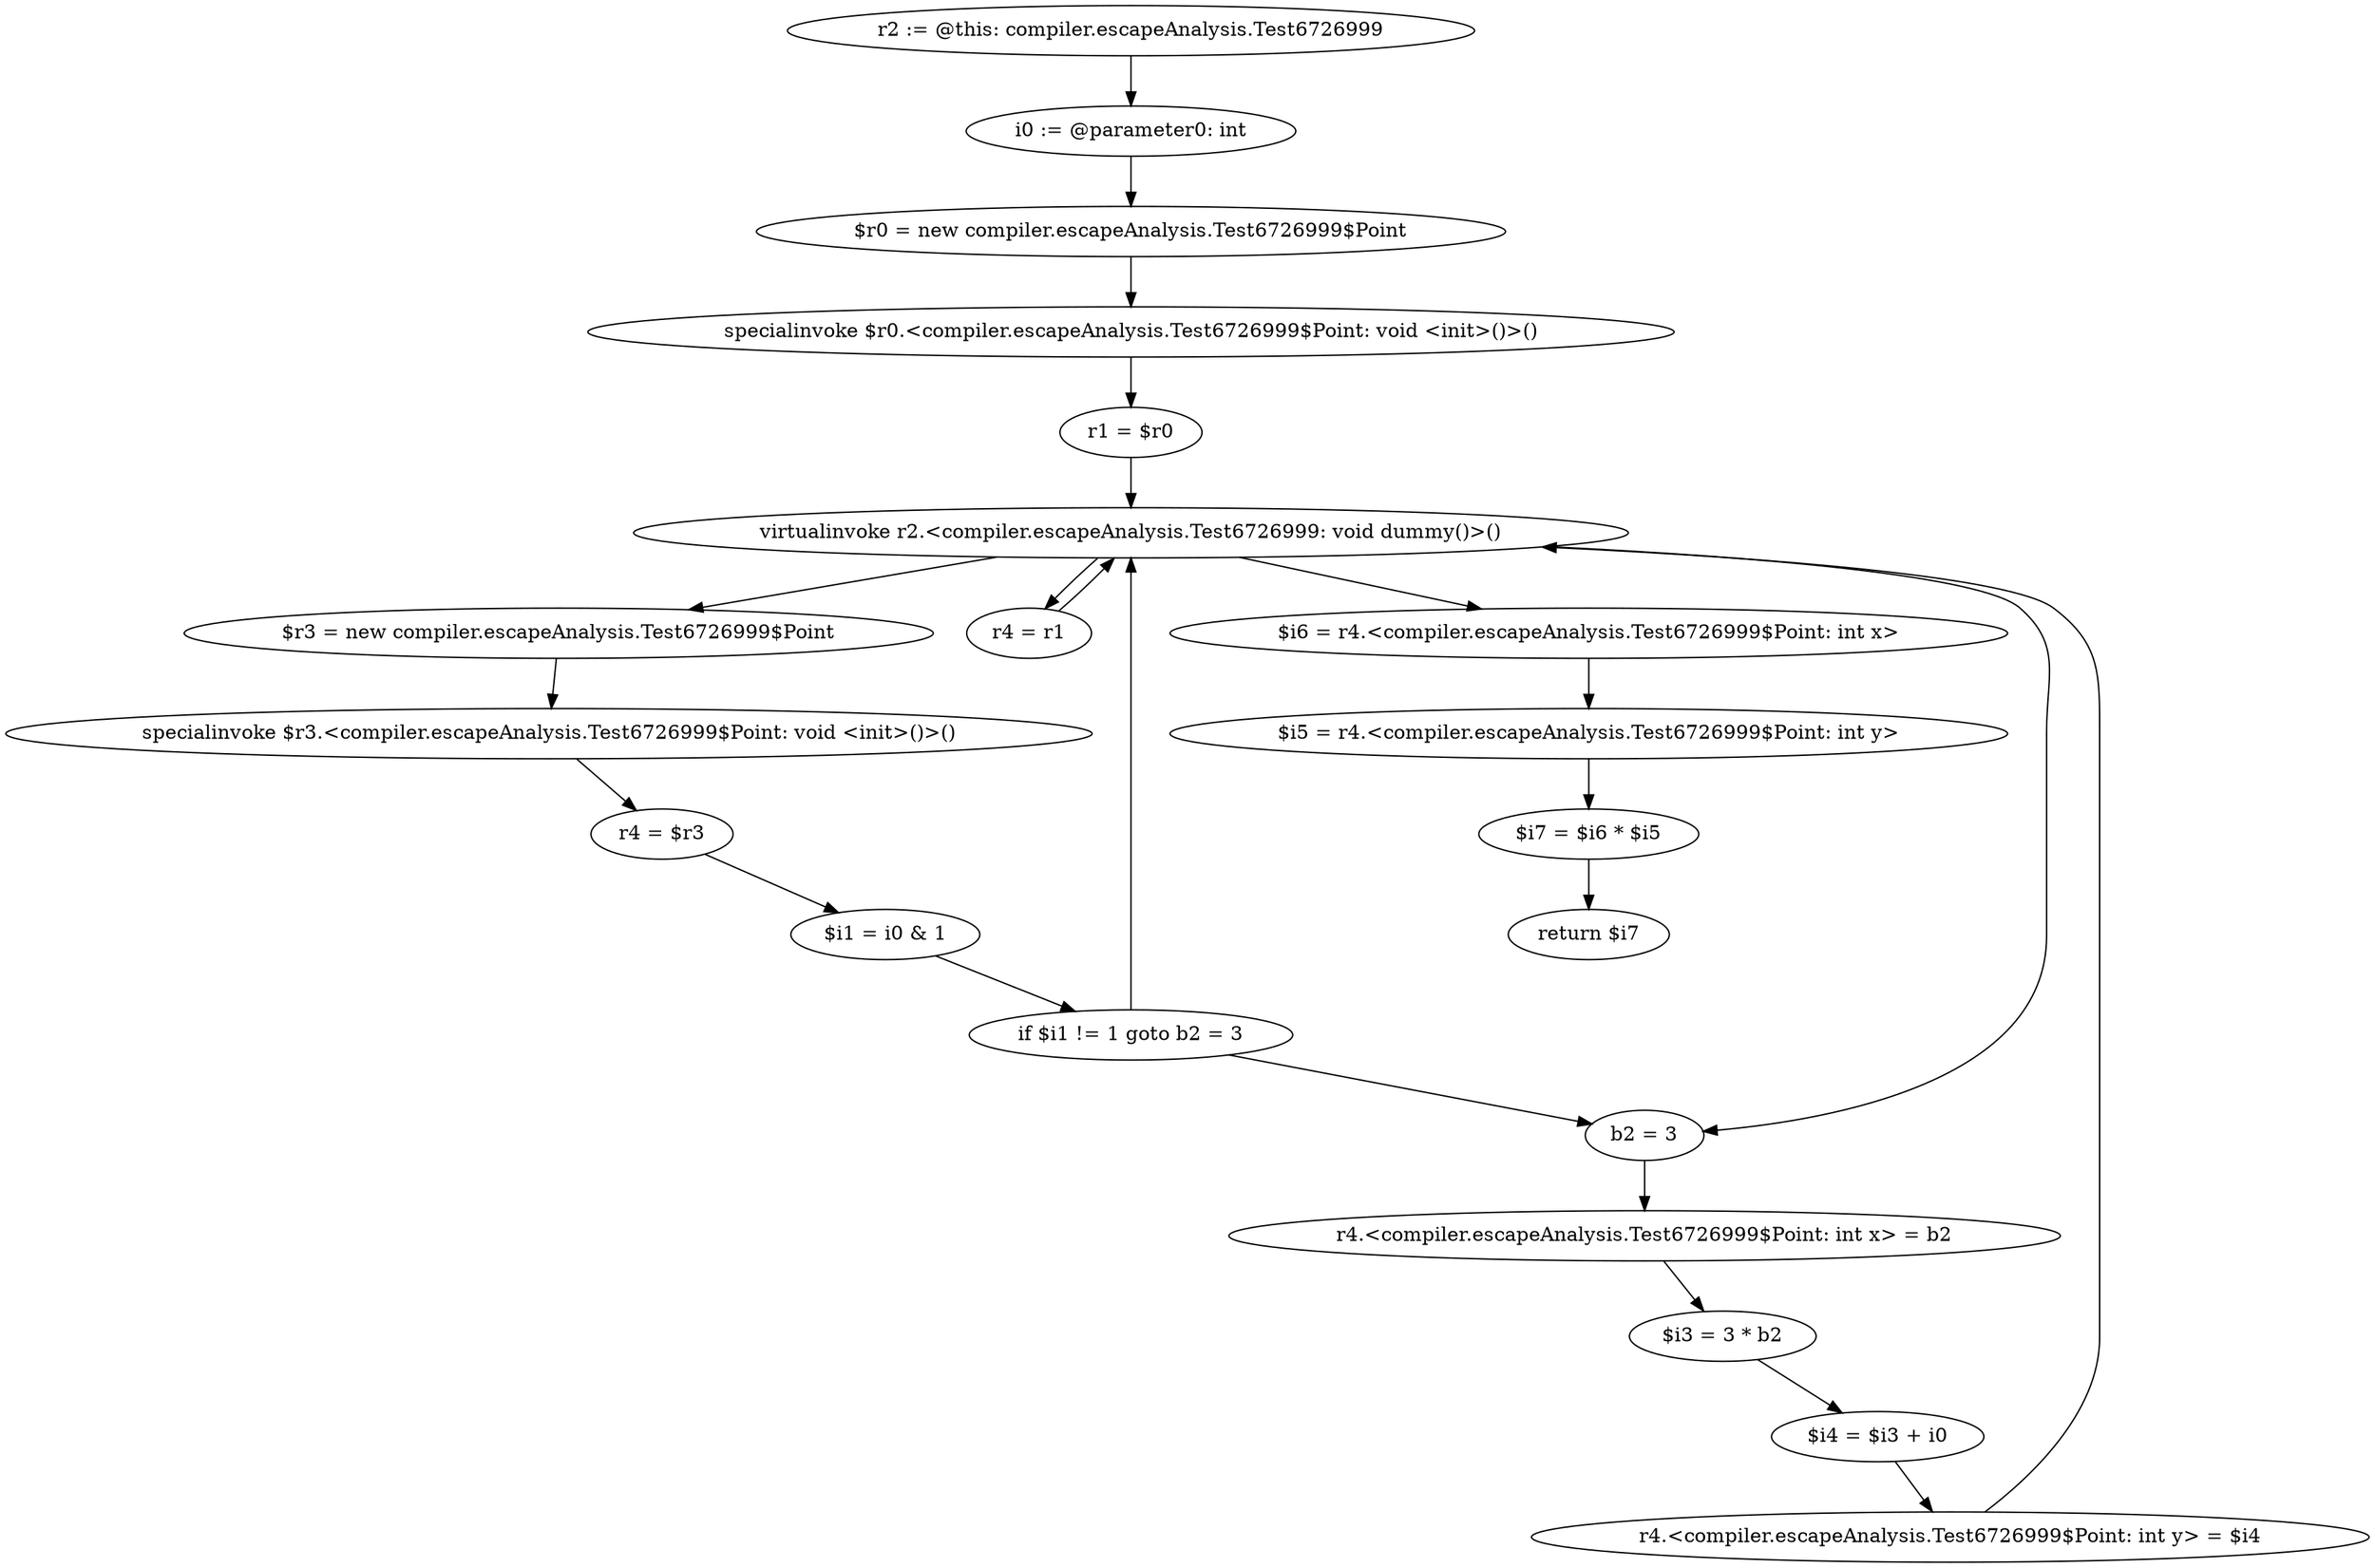 digraph "unitGraph" {
    "r2 := @this: compiler.escapeAnalysis.Test6726999"
    "i0 := @parameter0: int"
    "$r0 = new compiler.escapeAnalysis.Test6726999$Point"
    "specialinvoke $r0.<compiler.escapeAnalysis.Test6726999$Point: void <init>()>()"
    "r1 = $r0"
    "virtualinvoke r2.<compiler.escapeAnalysis.Test6726999: void dummy()>()"
    "$r3 = new compiler.escapeAnalysis.Test6726999$Point"
    "specialinvoke $r3.<compiler.escapeAnalysis.Test6726999$Point: void <init>()>()"
    "r4 = $r3"
    "$i1 = i0 & 1"
    "if $i1 != 1 goto b2 = 3"
    "r4 = r1"
    "b2 = 3"
    "r4.<compiler.escapeAnalysis.Test6726999$Point: int x> = b2"
    "$i3 = 3 * b2"
    "$i4 = $i3 + i0"
    "r4.<compiler.escapeAnalysis.Test6726999$Point: int y> = $i4"
    "$i6 = r4.<compiler.escapeAnalysis.Test6726999$Point: int x>"
    "$i5 = r4.<compiler.escapeAnalysis.Test6726999$Point: int y>"
    "$i7 = $i6 * $i5"
    "return $i7"
    "r2 := @this: compiler.escapeAnalysis.Test6726999"->"i0 := @parameter0: int";
    "i0 := @parameter0: int"->"$r0 = new compiler.escapeAnalysis.Test6726999$Point";
    "$r0 = new compiler.escapeAnalysis.Test6726999$Point"->"specialinvoke $r0.<compiler.escapeAnalysis.Test6726999$Point: void <init>()>()";
    "specialinvoke $r0.<compiler.escapeAnalysis.Test6726999$Point: void <init>()>()"->"r1 = $r0";
    "r1 = $r0"->"virtualinvoke r2.<compiler.escapeAnalysis.Test6726999: void dummy()>()";
    "virtualinvoke r2.<compiler.escapeAnalysis.Test6726999: void dummy()>()"->"$r3 = new compiler.escapeAnalysis.Test6726999$Point";
    "$r3 = new compiler.escapeAnalysis.Test6726999$Point"->"specialinvoke $r3.<compiler.escapeAnalysis.Test6726999$Point: void <init>()>()";
    "specialinvoke $r3.<compiler.escapeAnalysis.Test6726999$Point: void <init>()>()"->"r4 = $r3";
    "r4 = $r3"->"$i1 = i0 & 1";
    "$i1 = i0 & 1"->"if $i1 != 1 goto b2 = 3";
    "if $i1 != 1 goto b2 = 3"->"virtualinvoke r2.<compiler.escapeAnalysis.Test6726999: void dummy()>()";
    "if $i1 != 1 goto b2 = 3"->"b2 = 3";
    "virtualinvoke r2.<compiler.escapeAnalysis.Test6726999: void dummy()>()"->"r4 = r1";
    "r4 = r1"->"virtualinvoke r2.<compiler.escapeAnalysis.Test6726999: void dummy()>()";
    "virtualinvoke r2.<compiler.escapeAnalysis.Test6726999: void dummy()>()"->"b2 = 3";
    "b2 = 3"->"r4.<compiler.escapeAnalysis.Test6726999$Point: int x> = b2";
    "r4.<compiler.escapeAnalysis.Test6726999$Point: int x> = b2"->"$i3 = 3 * b2";
    "$i3 = 3 * b2"->"$i4 = $i3 + i0";
    "$i4 = $i3 + i0"->"r4.<compiler.escapeAnalysis.Test6726999$Point: int y> = $i4";
    "r4.<compiler.escapeAnalysis.Test6726999$Point: int y> = $i4"->"virtualinvoke r2.<compiler.escapeAnalysis.Test6726999: void dummy()>()";
    "virtualinvoke r2.<compiler.escapeAnalysis.Test6726999: void dummy()>()"->"$i6 = r4.<compiler.escapeAnalysis.Test6726999$Point: int x>";
    "$i6 = r4.<compiler.escapeAnalysis.Test6726999$Point: int x>"->"$i5 = r4.<compiler.escapeAnalysis.Test6726999$Point: int y>";
    "$i5 = r4.<compiler.escapeAnalysis.Test6726999$Point: int y>"->"$i7 = $i6 * $i5";
    "$i7 = $i6 * $i5"->"return $i7";
}
